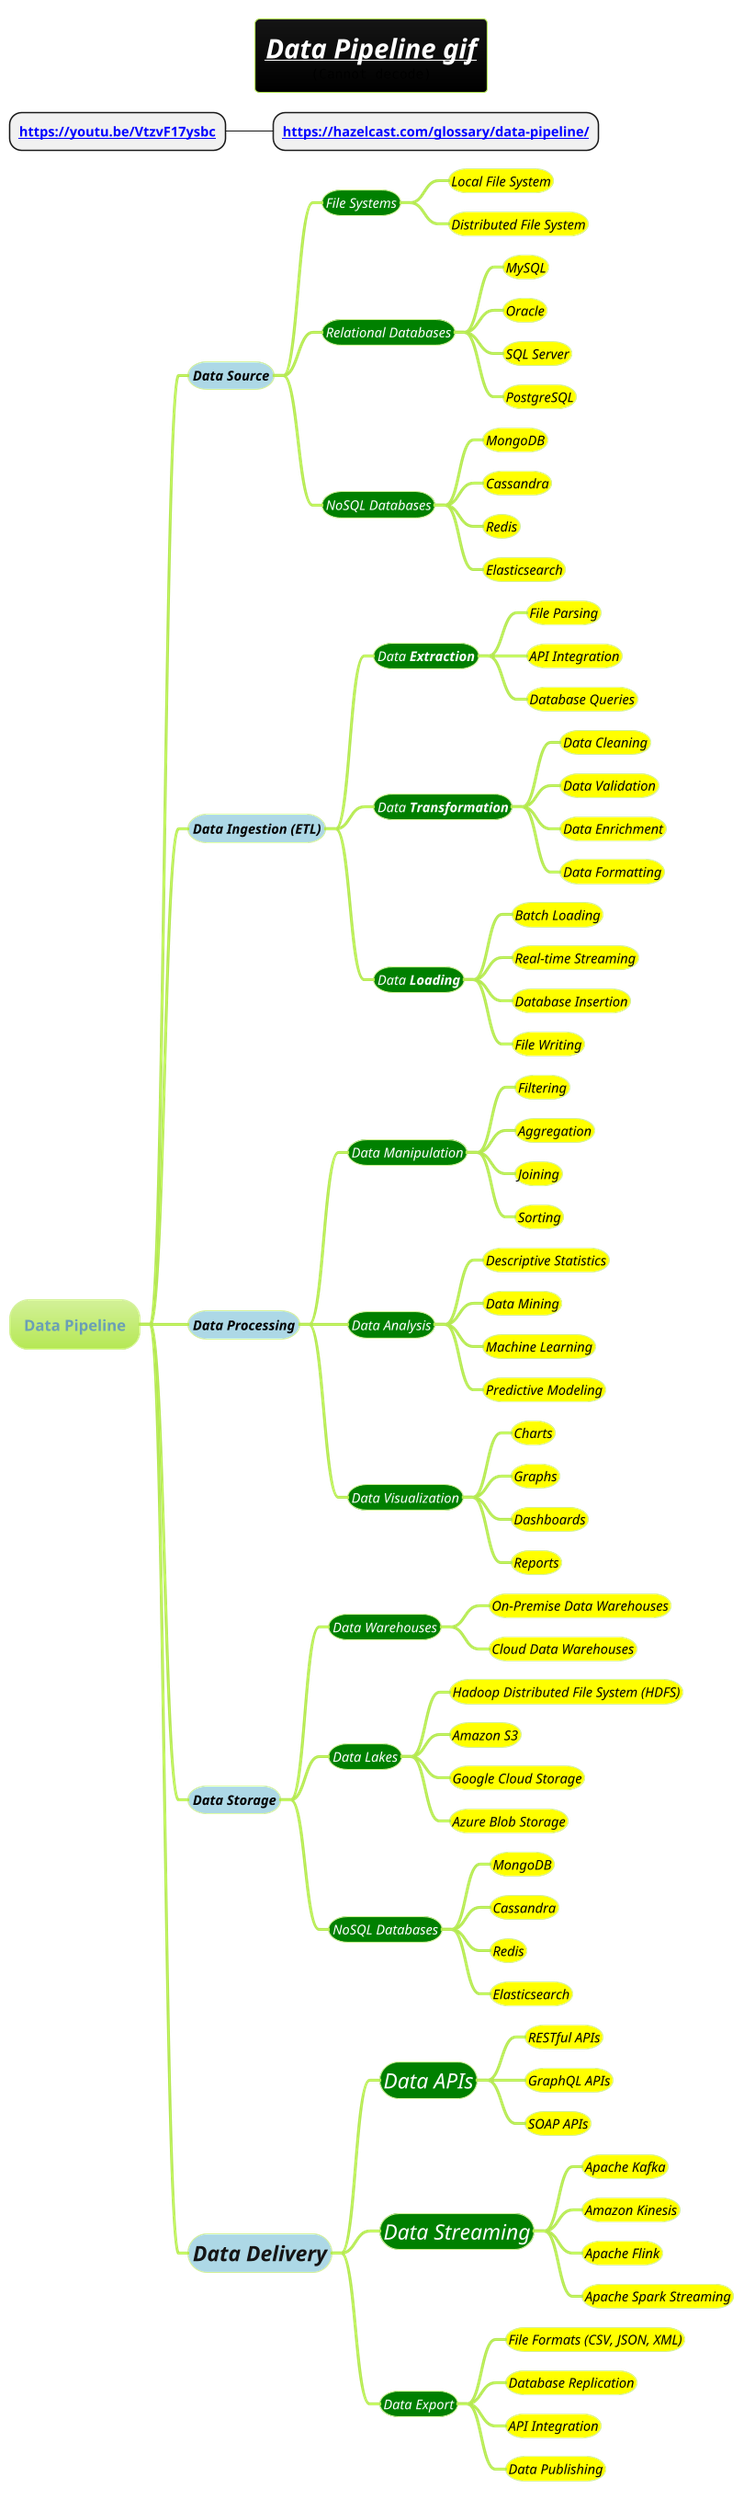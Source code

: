 @startmindmap
title =<i>[[docs/AI-ML-DL-Data-Science-and-BigData/data-science/data-engineering/data-pipeline/gif/data-pipeline-overview.adoc Data Pipeline gif]]\n<img:images/img.png{scale=.8}>

* **[[https://youtu.be/VtzvF17ysbc  ]]**
** **[[https://hazelcast.com/glossary/data-pipeline/]]**

!theme hacker
* Data Pipeline
**[#lightblue] <color #black><i><size:14>Data Source
***[#green] <color #white><i><size:14>File Systems
****[#yellow] <i><size:14><color #black>Local File System
****[#yellow] <i><size:14><color #black>Distributed File System
***[#green] <color #white><i><size:14>Relational Databases
****[#yellow] <i><size:14><color #black>MySQL
****[#yellow] <i><size:14><color #black>Oracle
****[#yellow] <i><size:14><color #black>SQL Server
****[#yellow] <i><size:14><color #black>PostgreSQL
***[#green] <color #white><i><size:14>NoSQL Databases
****[#yellow] <i><size:14><color #black>MongoDB
****[#yellow] <i><size:14><color #black>Cassandra
****[#yellow] <i><size:14><color #black>Redis
****[#yellow] <i><size:14><color #black>Elasticsearch
**[#lightblue] <color #black><i><size:14>Data Ingestion (ETL)
***[#green] <color #white><i><size:14>Data **Extraction**
****[#yellow] <i><size:14><color #black>File Parsing
****[#yellow] <i><size:14><color #black>API Integration
****[#yellow] <i><size:14><color #black>Database Queries
***[#green] <color #white><i><size:14>Data **Transformation**
****[#yellow] <i><size:14><color #black>Data Cleaning
****[#yellow] <i><size:14><color #black>Data Validation
****[#yellow] <i><size:14><color #black>Data Enrichment
****[#yellow] <i><size:14><color #black>Data Formatting
***[#green] <color #white><i><size:14>Data **Loading**
****[#yellow] <i><size:14><color #black>Batch Loading
****[#yellow] <i><size:14><color #black>Real-time Streaming
****[#yellow] <i><size:14><color #black>Database Insertion
****[#yellow] <i><size:14><color #black>File Writing
**[#lightblue] <color #black><i><size:14>Data Processing
***[#green] <color #white><i><size:14>Data Manipulation
****[#yellow] <i><size:14><color #black>Filtering
****[#yellow] <i><size:14><color #black>Aggregation
****[#yellow] <i><size:14><color #black>Joining
****[#yellow] <i><size:14><color #black>Sorting
***[#green] <color #white><i><size:14>Data Analysis
****[#yellow] <i><size:14><color #black>Descriptive Statistics
****[#yellow] <i><size:14><color #black>Data Mining
****[#yellow] <i><size:14><color #black>Machine Learning
****[#yellow] <i><size:14><color #black>Predictive Modeling
***[#green] <color #white><i><size:14>Data Visualization
****[#yellow] <i><size:14><color #black>Charts
****[#yellow] <i><size:14><color #black>Graphs
****[#yellow] <i><size:14><color #black>Dashboards
****[#yellow] <i><size:14><color #black>Reports
**[#lightblue] <color #black><i><size:14>Data Storage
***[#green] <color #white><i><size:14>Data Warehouses
****[#yellow] <i><size:14><color #black>On-Premise Data Warehouses
****[#yellow] <i><size:14><color #black>Cloud Data Warehouses
***[#green] <color #white><i><size:14>Data Lakes
****[#yellow] <i><size:14><color #black>Hadoop Distributed File System (HDFS)
****[#yellow] <i><size:14><color #black>Amazon S3
****[#yellow] <i><size:14><color #black>Google Cloud Storage
****[#yellow] <i><size:14><color #black>Azure Blob Storage
***[#green] <color #white><i><size:14>NoSQL Databases
****[#yellow] <i><size:14><color #black>MongoDB
****[#yellow] <i><size:14><color #black>Cassandra
****[#yellow] <i><size:14><color #black>Redis
****[#yellow] <i><size:14><color #black>Elasticsearch
**[#lightblue] =<i>Data Delivery
***[#green] <color #white><i><size:22>Data APIs
****[#yellow] <i><size:14><color #black>RESTful APIs
****[#yellow] <i><size:14><color #black>GraphQL APIs
****[#yellow] <i><size:14><color #black>SOAP APIs
***[#green] <color #white><i><size:22>Data Streaming
****[#yellow] <i><size:14><color #black>Apache Kafka
****[#yellow] <i><size:14><color #black>Amazon Kinesis
****[#yellow] <i><size:14><color #black>Apache Flink
****[#yellow] <i><size:14><color #black>Apache Spark Streaming
***[#green] <color #white><i><size:14>Data Export
****[#yellow] <i><size:14><color #black>File Formats (CSV, JSON, XML)
****[#yellow] <i><size:14><color #black>Database Replication
****[#yellow] <i><size:14><color #black>API Integration
****[#yellow] <i><size:14><color #black>Data Publishing
@endmindmap
